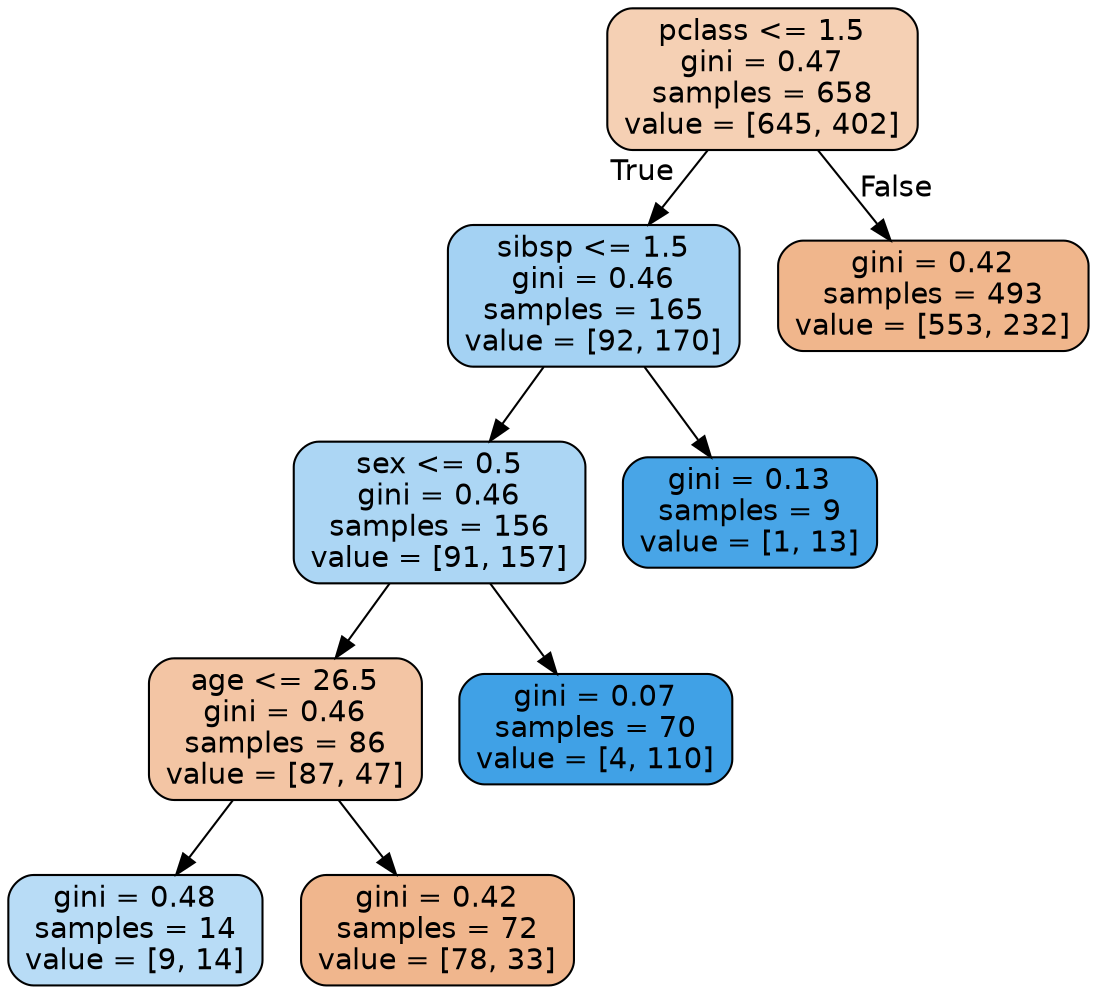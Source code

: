digraph Tree {
node [shape=box, style="filled, rounded", color="black", fontname=helvetica] ;
edge [fontname=helvetica] ;
0 [label="pclass <= 1.5\ngini = 0.47\nsamples = 658\nvalue = [645, 402]", fillcolor="#f5d0b4"] ;
1 [label="sibsp <= 1.5\ngini = 0.46\nsamples = 165\nvalue = [92, 170]", fillcolor="#a4d2f3"] ;
0 -> 1 [labeldistance=2.5, labelangle=45, headlabel="True"] ;
3 [label="sex <= 0.5\ngini = 0.46\nsamples = 156\nvalue = [91, 157]", fillcolor="#acd6f4"] ;
1 -> 3 ;
5 [label="age <= 26.5\ngini = 0.46\nsamples = 86\nvalue = [87, 47]", fillcolor="#f3c5a4"] ;
3 -> 5 ;
7 [label="gini = 0.48\nsamples = 14\nvalue = [9, 14]", fillcolor="#b8dcf6"] ;
5 -> 7 ;
8 [label="gini = 0.42\nsamples = 72\nvalue = [78, 33]", fillcolor="#f0b68d"] ;
5 -> 8 ;
6 [label="gini = 0.07\nsamples = 70\nvalue = [4, 110]", fillcolor="#40a1e6"] ;
3 -> 6 ;
4 [label="gini = 0.13\nsamples = 9\nvalue = [1, 13]", fillcolor="#48a5e7"] ;
1 -> 4 ;
2 [label="gini = 0.42\nsamples = 493\nvalue = [553, 232]", fillcolor="#f0b68c"] ;
0 -> 2 [labeldistance=2.5, labelangle=-45, headlabel="False"] ;
}